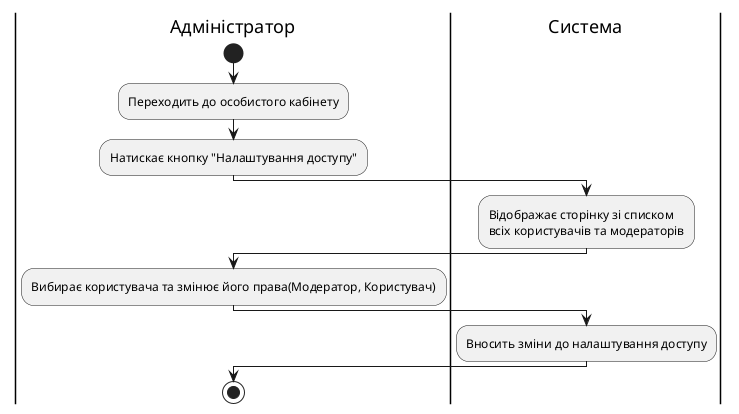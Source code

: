 @startuml

    |Адміністратор|
    start
    :Переходить до особистого кабінету;
    |Адміністратор|
    :Натискає кнопку "Налаштування доступу";
    |Система|
    :Відображає сторінку зі списком \nвсіх користувачів та модераторів;
    |Адміністратор|
    :Вибирає користувача та змінює його права(Модератор, Користувач);
    |Система|
    :Вносить зміни до налаштування доступу;    
    |Адміністратор|
    stop;
@enduml
